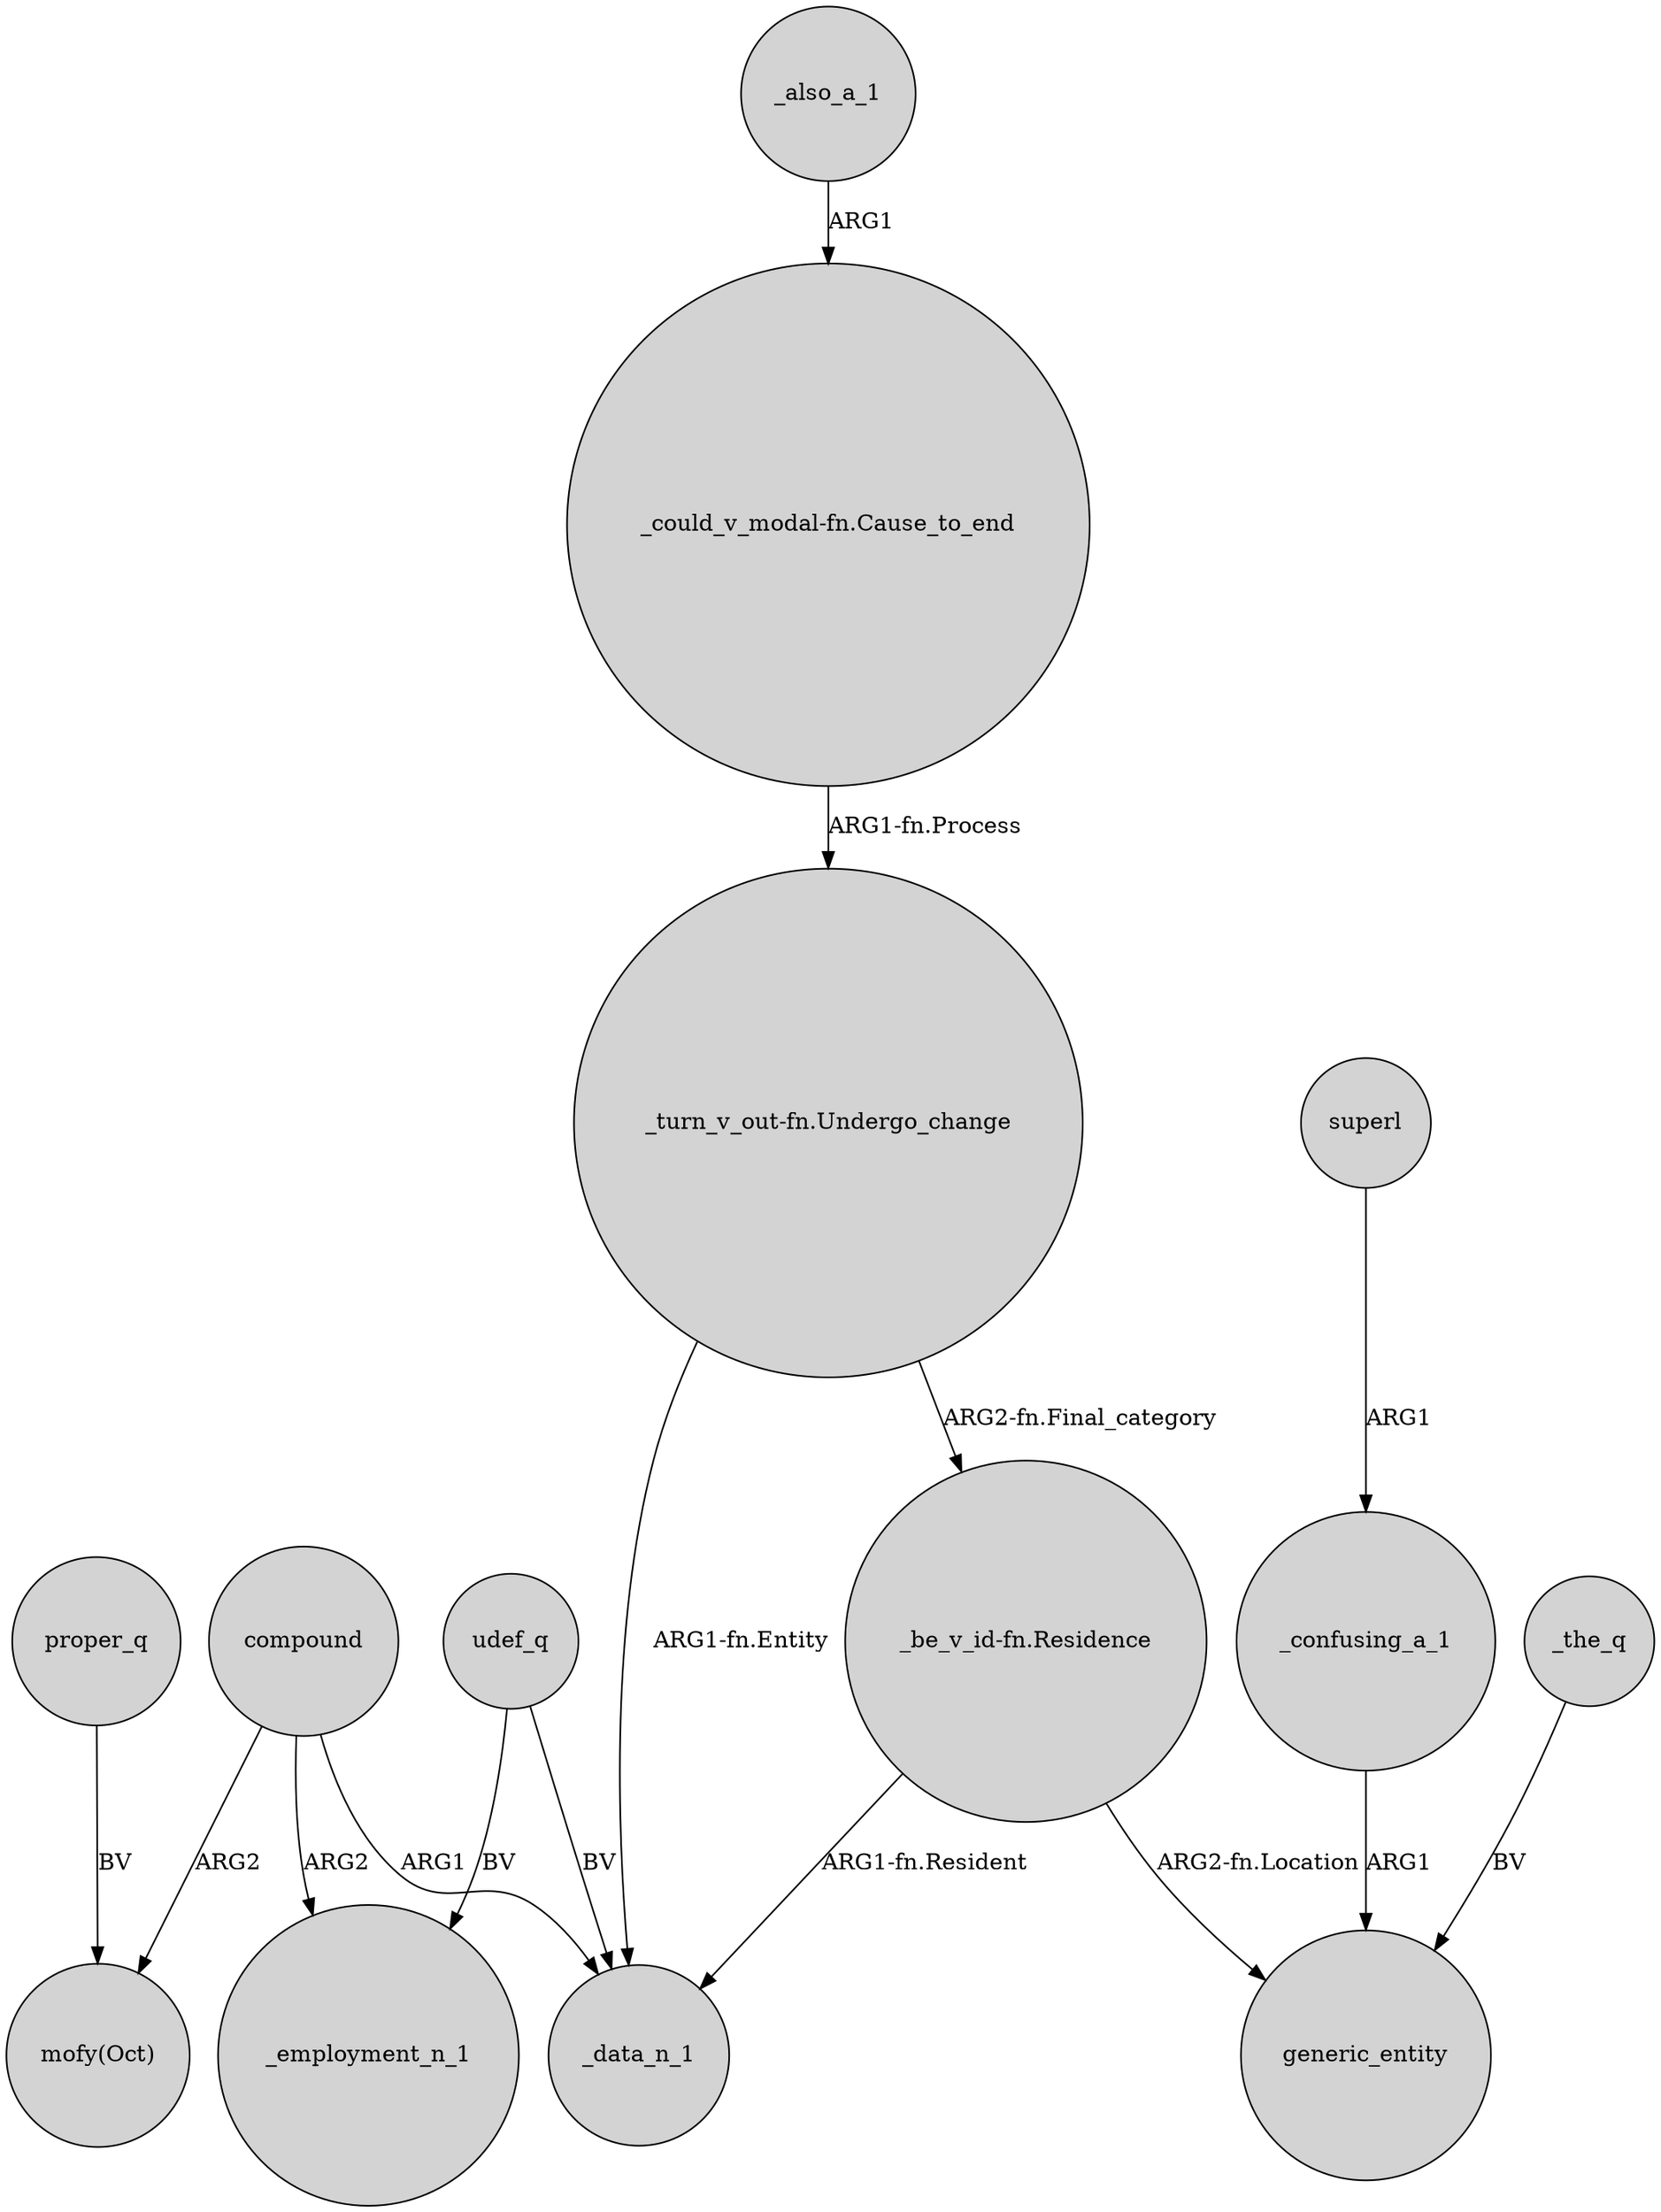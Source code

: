 digraph {
	node [shape=circle style=filled]
	"_turn_v_out-fn.Undergo_change" -> _data_n_1 [label="ARG1-fn.Entity"]
	_also_a_1 -> "_could_v_modal-fn.Cause_to_end" [label=ARG1]
	proper_q -> "mofy(Oct)" [label=BV]
	compound -> _data_n_1 [label=ARG1]
	_confusing_a_1 -> generic_entity [label=ARG1]
	"_could_v_modal-fn.Cause_to_end" -> "_turn_v_out-fn.Undergo_change" [label="ARG1-fn.Process"]
	_the_q -> generic_entity [label=BV]
	"_turn_v_out-fn.Undergo_change" -> "_be_v_id-fn.Residence" [label="ARG2-fn.Final_category"]
	udef_q -> _employment_n_1 [label=BV]
	"_be_v_id-fn.Residence" -> _data_n_1 [label="ARG1-fn.Resident"]
	compound -> "mofy(Oct)" [label=ARG2]
	"_be_v_id-fn.Residence" -> generic_entity [label="ARG2-fn.Location"]
	superl -> _confusing_a_1 [label=ARG1]
	compound -> _employment_n_1 [label=ARG2]
	udef_q -> _data_n_1 [label=BV]
}
